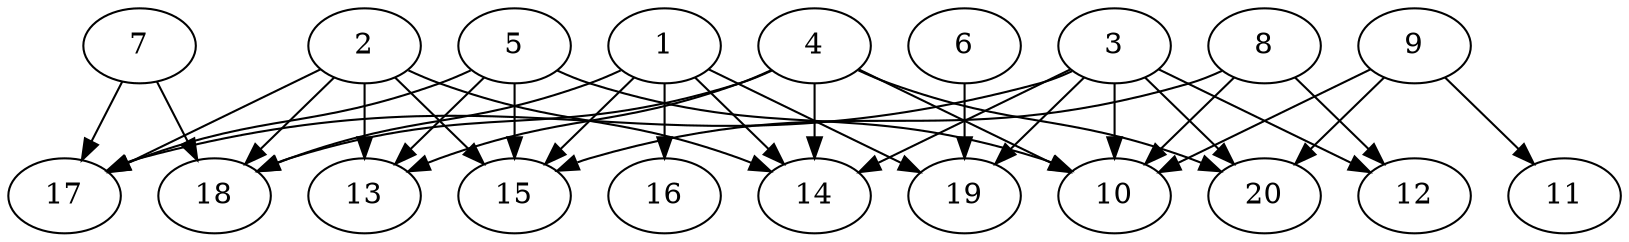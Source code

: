 // DAG automatically generated by daggen at Thu Oct  3 13:58:43 2019
// ./daggen --dot -n 20 --ccr 0.5 --fat 0.9 --regular 0.5 --density 0.5 --mindata 5242880 --maxdata 52428800 
digraph G {
  1 [size="39073792", alpha="0.20", expect_size="19536896"] 
  1 -> 14 [size ="19536896"]
  1 -> 15 [size ="19536896"]
  1 -> 16 [size ="19536896"]
  1 -> 18 [size ="19536896"]
  1 -> 19 [size ="19536896"]
  2 [size="90802176", alpha="0.14", expect_size="45401088"] 
  2 -> 13 [size ="45401088"]
  2 -> 14 [size ="45401088"]
  2 -> 15 [size ="45401088"]
  2 -> 17 [size ="45401088"]
  2 -> 18 [size ="45401088"]
  3 [size="62797824", alpha="0.01", expect_size="31398912"] 
  3 -> 10 [size ="31398912"]
  3 -> 12 [size ="31398912"]
  3 -> 14 [size ="31398912"]
  3 -> 17 [size ="31398912"]
  3 -> 19 [size ="31398912"]
  3 -> 20 [size ="31398912"]
  4 [size="57645056", alpha="0.10", expect_size="28822528"] 
  4 -> 10 [size ="28822528"]
  4 -> 13 [size ="28822528"]
  4 -> 14 [size ="28822528"]
  4 -> 18 [size ="28822528"]
  4 -> 20 [size ="28822528"]
  5 [size="93204480", alpha="0.19", expect_size="46602240"] 
  5 -> 10 [size ="46602240"]
  5 -> 13 [size ="46602240"]
  5 -> 15 [size ="46602240"]
  5 -> 17 [size ="46602240"]
  6 [size="66316288", alpha="0.11", expect_size="33158144"] 
  6 -> 19 [size ="33158144"]
  7 [size="48640000", alpha="0.13", expect_size="24320000"] 
  7 -> 17 [size ="24320000"]
  7 -> 18 [size ="24320000"]
  8 [size="53745664", alpha="0.16", expect_size="26872832"] 
  8 -> 10 [size ="26872832"]
  8 -> 12 [size ="26872832"]
  8 -> 15 [size ="26872832"]
  9 [size="74745856", alpha="0.02", expect_size="37372928"] 
  9 -> 10 [size ="37372928"]
  9 -> 11 [size ="37372928"]
  9 -> 20 [size ="37372928"]
  10 [size="12021760", alpha="0.05", expect_size="6010880"] 
  11 [size="94732288", alpha="0.08", expect_size="47366144"] 
  12 [size="92510208", alpha="0.02", expect_size="46255104"] 
  13 [size="64313344", alpha="0.08", expect_size="32156672"] 
  14 [size="71221248", alpha="0.05", expect_size="35610624"] 
  15 [size="24025088", alpha="0.09", expect_size="12012544"] 
  16 [size="18937856", alpha="0.09", expect_size="9468928"] 
  17 [size="68640768", alpha="0.18", expect_size="34320384"] 
  18 [size="34301952", alpha="0.12", expect_size="17150976"] 
  19 [size="15816704", alpha="0.09", expect_size="7908352"] 
  20 [size="23603200", alpha="0.06", expect_size="11801600"] 
}
